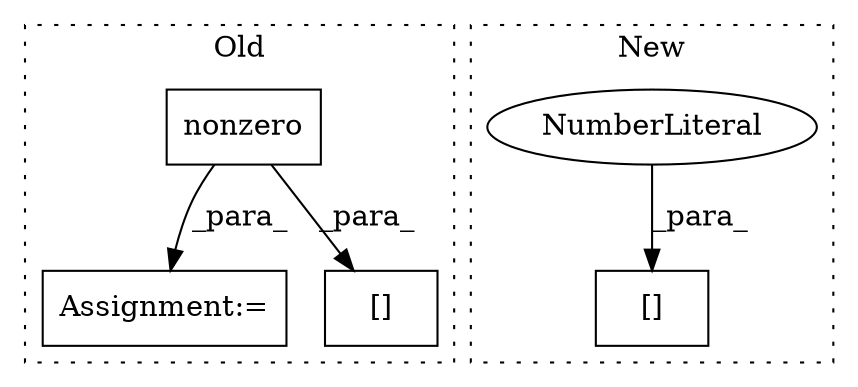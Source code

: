 digraph G {
subgraph cluster0 {
1 [label="nonzero" a="32" s="20583" l="9" shape="box"];
3 [label="Assignment:=" a="7" s="20602" l="1" shape="box"];
5 [label="[]" a="2" s="20561,20592" l="11,1" shape="box"];
label = "Old";
style="dotted";
}
subgraph cluster1 {
2 [label="[]" a="2" s="20631,20638" l="6,1" shape="box"];
4 [label="NumberLiteral" a="34" s="20637" l="1" shape="ellipse"];
label = "New";
style="dotted";
}
1 -> 5 [label="_para_"];
1 -> 3 [label="_para_"];
4 -> 2 [label="_para_"];
}